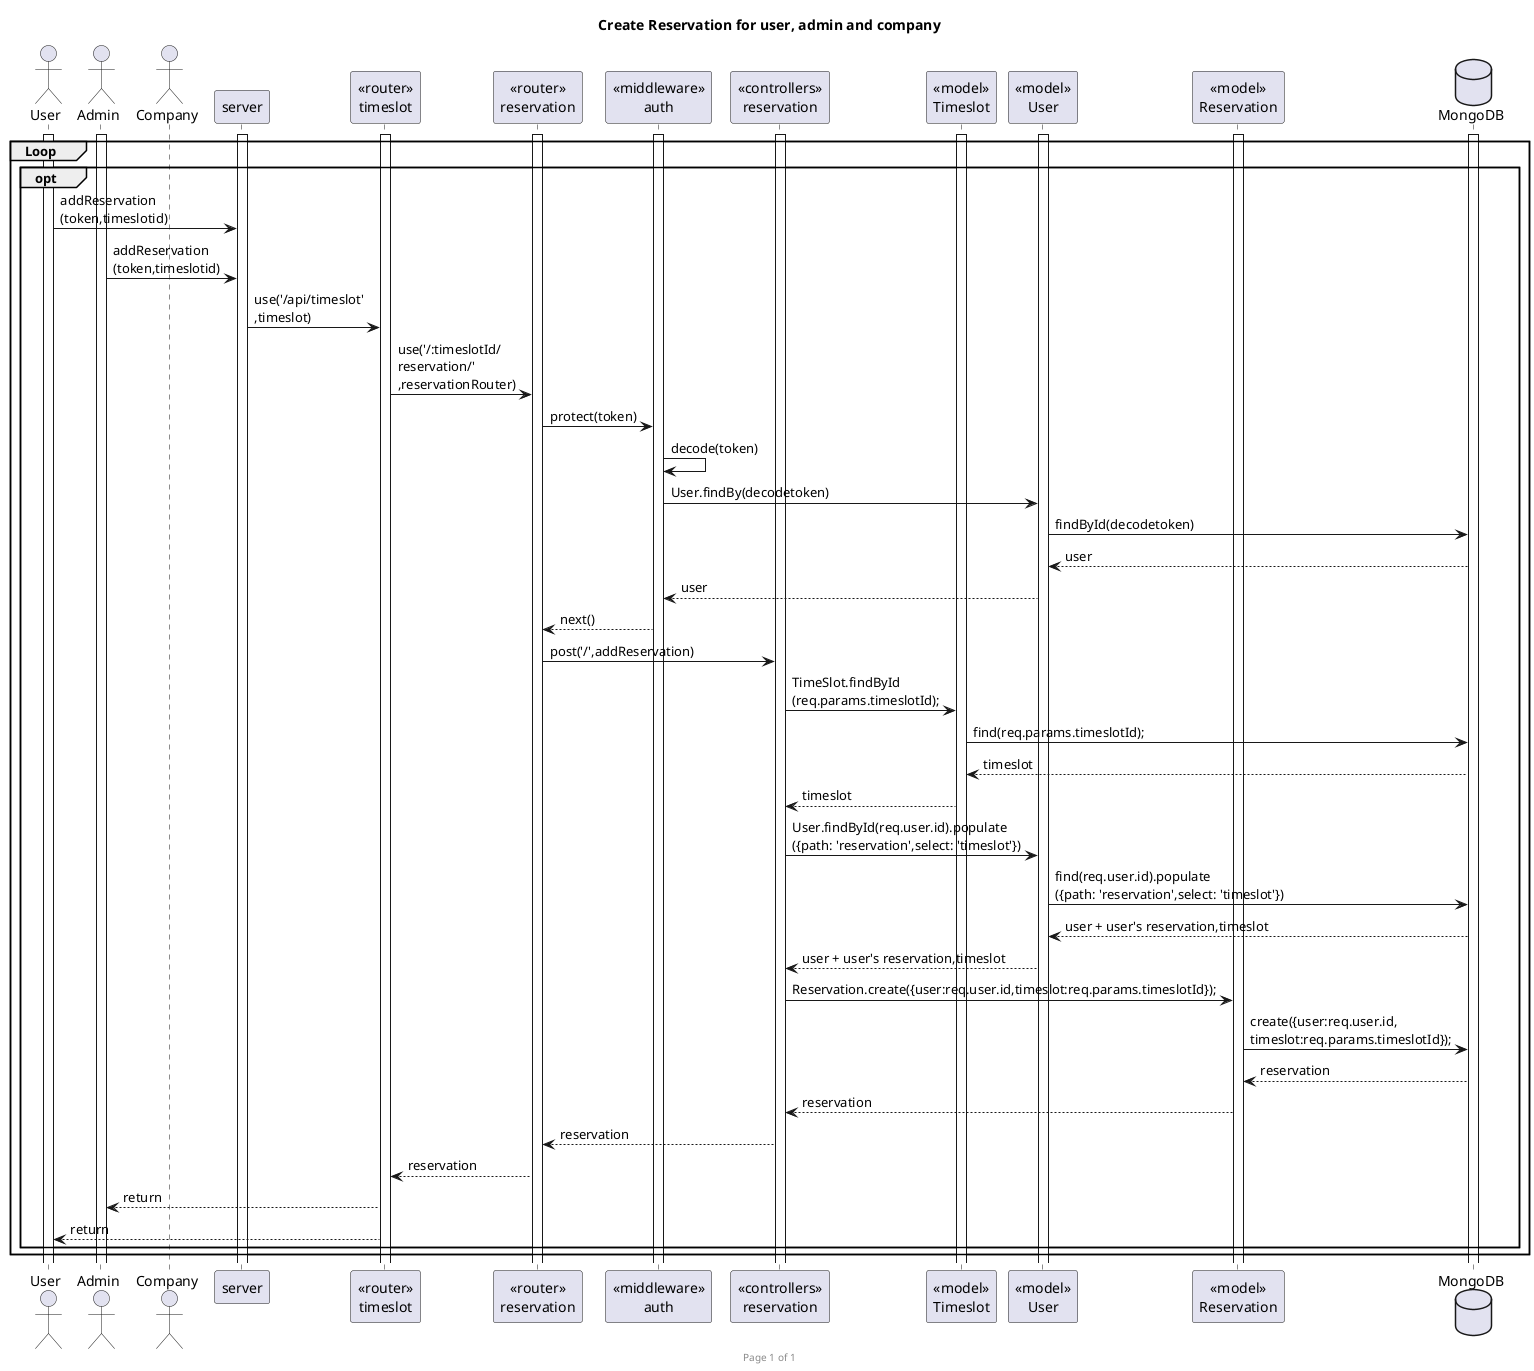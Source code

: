 @startuml addReservation


footer Page %page% of %lastpage%
title "Create Reservation for user, admin and company"

actor "User" as user
actor "Admin" as admin
actor "Company" as company
participant "server" as server
participant "<<router>>\ntimeslot" as routerTime
participant "<<router>>\nreservation" as routerReserv
participant "<<middleware>>\nauth" as middleAuth
participant "<<controllers>>\nreservation" as controllersReserv
participant "<<model>>\nTimeslot" as modelTimeslot
participant "<<model>>\nUser" as modelUser
participant "<<model>>\nReservation" as modelReserv
database "MongoDB" as mongoDB

group Loop
    'get reservations for user
    group opt 
        activate user
        activate server
        activate routerTime
        activate routerReserv
        activate middleAuth
        activate controllersReserv
        activate modelUser
        activate modelReserv
        activate mongoDB
        activate admin
        activate modelTimeslot
        user->server :addReservation\n(token,timeslotid)
        admin -> server :addReservation\n(token,timeslotid)
        server->routerTime :use('/api/timeslot'\n,timeslot)
        routerTime->routerReserv : use('/:timeslotId/\nreservation/'\n,reservationRouter)
        routerReserv -> middleAuth : protect(token)
        middleAuth -> middleAuth : decode(token)
        middleAuth -> modelUser : User.findBy(decodetoken)
        modelUser -> mongoDB : findById(decodetoken)

        modelUser <-- mongoDB : user
        middleAuth <-- modelUser : user
        routerReserv <-- middleAuth : next()

        routerReserv -> controllersReserv : post('/',addReservation)
        controllersReserv -> modelTimeslot :  TimeSlot.findById\n(req.params.timeslotId);
        modelTimeslot -> mongoDB :  find(req.params.timeslotId);

        modelTimeslot <-- mongoDB : timeslot
        controllersReserv <-- modelTimeslot : timeslot

        controllersReserv -> modelUser : User.findById(req.user.id).populate\n({path: 'reservation',select: 'timeslot'})
        modelUser -> mongoDB : find(req.user.id).populate\n({path: 'reservation',select: 'timeslot'})

        modelUser <-- mongoDB : user + user's reservation,timeslot
        controllersReserv <-- modelUser : user + user's reservation,timeslot

        ' controllersReserv -> controllersReserv : loop inside user's reservation\nto check if user have already \nreserved this timeslot, if not continue
        ' controllersReserv -> controllersReserv : if(timeslot.reservation.length < timeslot.capacity)\n(check if timeslot's reservation amount \nhaven't exceed its capacity)
        ' controllersReserv -> controllersReserv : if(ThisUser.reservation.length < 3)\n(check that user doesn't have more than 3 reservation)
        
        controllersReserv -> modelReserv : Reservation.create({user:req.user.id,timeslot:req.params.timeslotId});
        modelReserv -> mongoDB : create({user:req.user.id,\ntimeslot:req.params.timeslotId});

        modelReserv <-- mongoDB : reservation
        controllersReserv <-- modelReserv : reservation
        routerReserv <-- controllersReserv : reservation
        routerTime <-- routerReserv : reservation
        admin <-- routerTime : return
        user <-- routerTime : return
    end
end

@enduml



